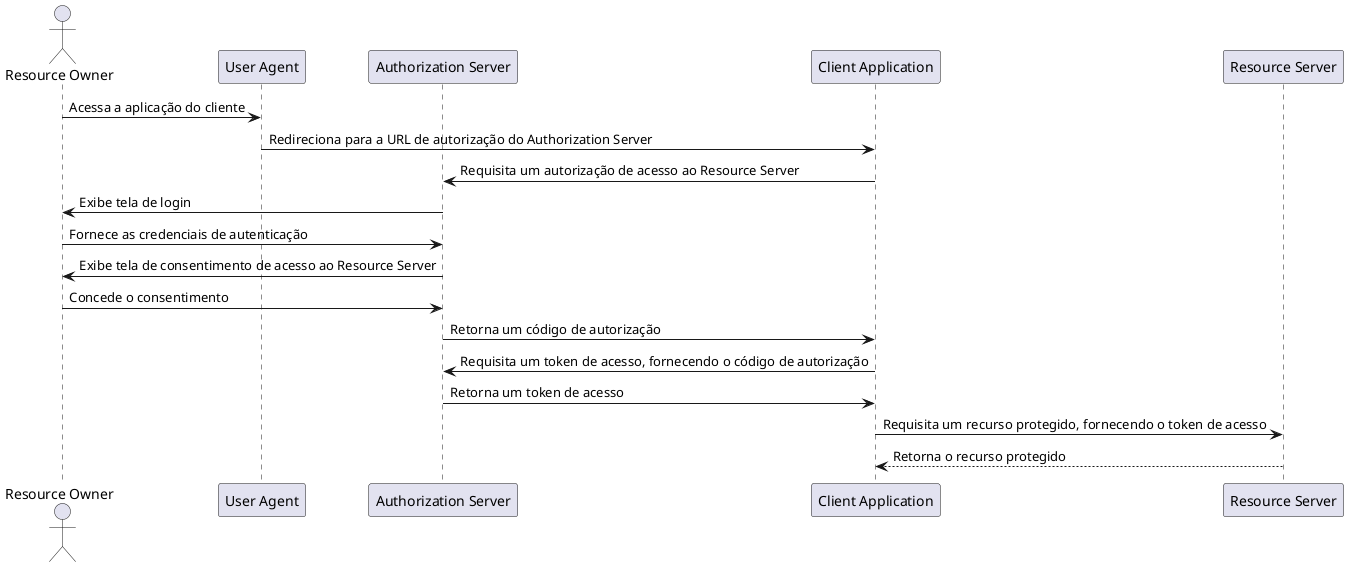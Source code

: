 @startuml authrozation code flow

actor "Resource Owner" as RO
participant "User Agent" as UA
participant "Authorization Server" as AS
participant "Client Application" as CA
participant "Resource Server" as RS

RO -> UA : Acessa a aplicação do cliente
UA -> CA: Redireciona para a URL de autorização do Authorization Server
CA -> AS: Requisita um autorização de acesso ao Resource Server
AS -> RO: Exibe tela de login
RO -> AS: Fornece as credenciais de autenticação
AS -> RO: Exibe tela de consentimento de acesso ao Resource Server
RO -> AS: Concede o consentimento
AS -> CA: Retorna um código de autorização
CA -> AS: Requisita um token de acesso, fornecendo o código de autorização
AS -> CA: Retorna um token de acesso
CA -> RS: Requisita um recurso protegido, fornecendo o token de acesso
RS --> CA: Retorna o recurso protegido

@enduml